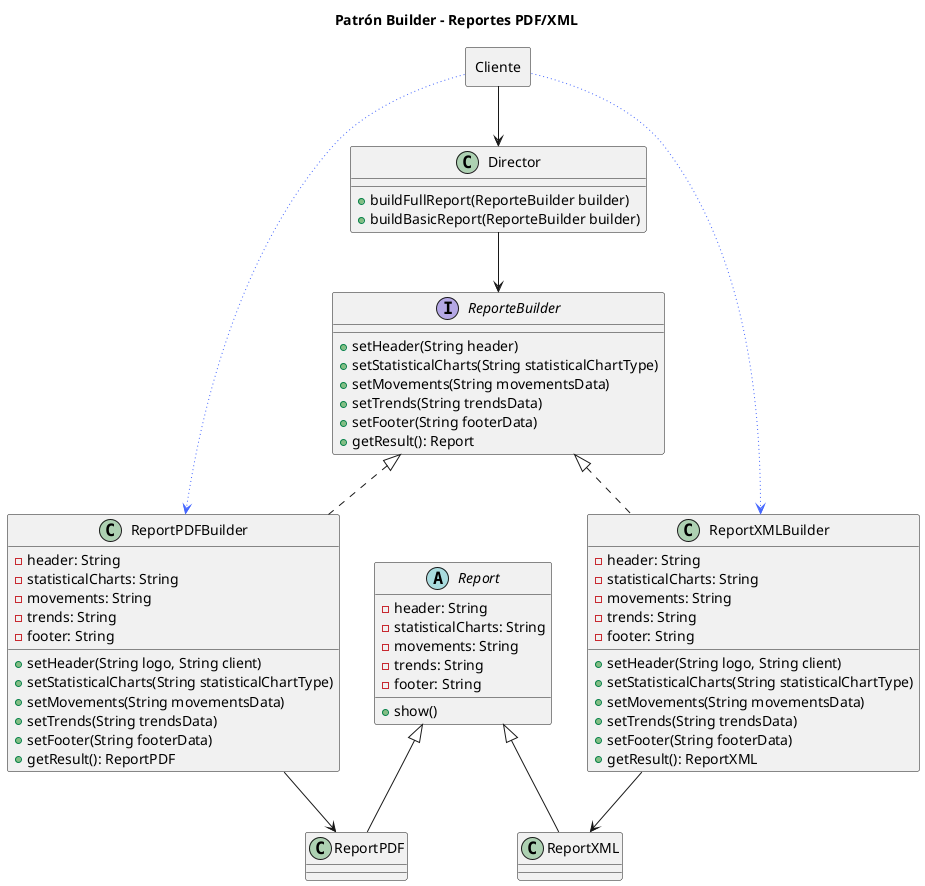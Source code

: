 @startuml
title Patrón Builder - Reportes PDF/XML

rectangle Cliente {
        }

interface ReporteBuilder {
    + setHeader(String header)
    + setStatisticalCharts(String statisticalChartType)
    + setMovements(String movementsData)
    + setTrends(String trendsData)
    + setFooter(String footerData)
    + getResult(): Report
}

class ReportPDFBuilder implements ReporteBuilder {
    - header: String
    - statisticalCharts: String
    - movements: String
    - trends: String
    - footer: String
    + setHeader(String logo, String client)
    + setStatisticalCharts(String statisticalChartType)
    + setMovements(String movementsData)
    + setTrends(String trendsData)
    + setFooter(String footerData)
    + getResult(): ReportPDF
}

class ReportXMLBuilder implements ReporteBuilder {
    - header: String
    - statisticalCharts: String
    - movements: String
    - trends: String
    - footer: String
    + setHeader(String logo, String client)
    + setStatisticalCharts(String statisticalChartType)
    + setMovements(String movementsData)
    + setTrends(String trendsData)
    + setFooter(String footerData)
    + getResult(): ReportXML
}

class Director {
    + buildFullReport(ReporteBuilder builder)
    + buildBasicReport(ReporteBuilder builder)
}

abstract class Report {
    - header: String
    - statisticalCharts: String
    - movements: String
    - trends: String
    - footer: String
    + show()
}

class ReportPDF extends Report
class ReportXML extends Report

Director --> ReporteBuilder
ReportPDFBuilder --> ReportPDF
ReportXMLBuilder --> ReportXML

Director <-u- Cliente
ReportPDFBuilder <-l[#4567ff,dotted]- Cliente
ReportXMLBuilder <-l[#4567ff,dotted]- Cliente



@enduml

